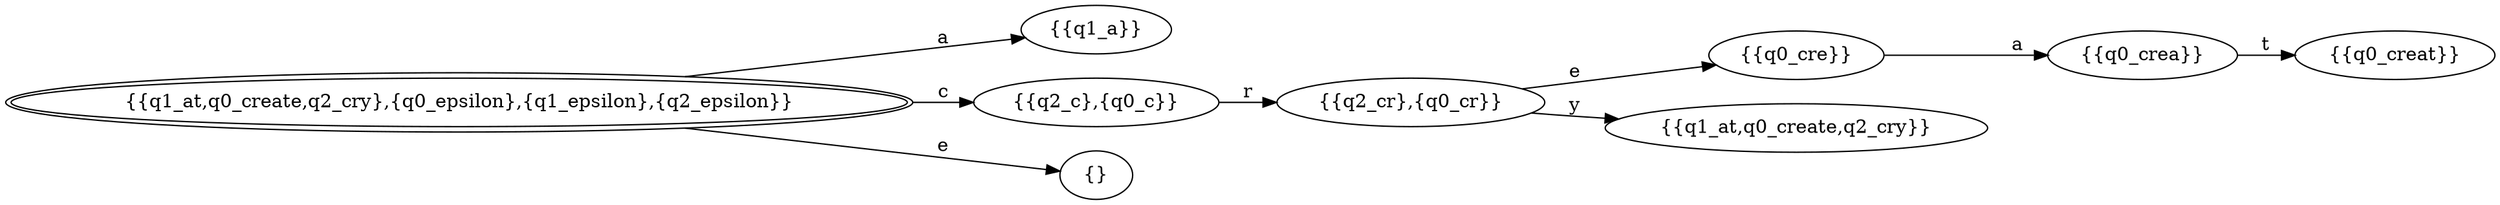 digraph Automaton { 
  rankdir = LR
  0 [label="{{q1_at,q0_create,q2_cry},{q0_epsilon},{q1_epsilon},{q2_epsilon}}",peripheries=2];  1 [label="{{q1_a}}"];  2 [label="{{q2_c},{q0_c}}"];  3 [label="{}"];  4 [label="{{q2_cr},{q0_cr}}"];  5 [label="{{q0_cre}}"];  6 [label="{{q1_at,q0_create,q2_cry}}"];  7 [label="{{q0_crea}}"];  8 [label="{{q0_creat}}"];  0 -> 1 [label = "a" ]
  0 -> 2 [label = "c" ]
  0 -> 3 [label = "e" ]
  2 -> 4 [label = "r" ]
  4 -> 5 [label = "e" ]
  4 -> 6 [label = "y" ]
  5 -> 7 [label = "a" ]
  7 -> 8 [label = "t" ]
}

